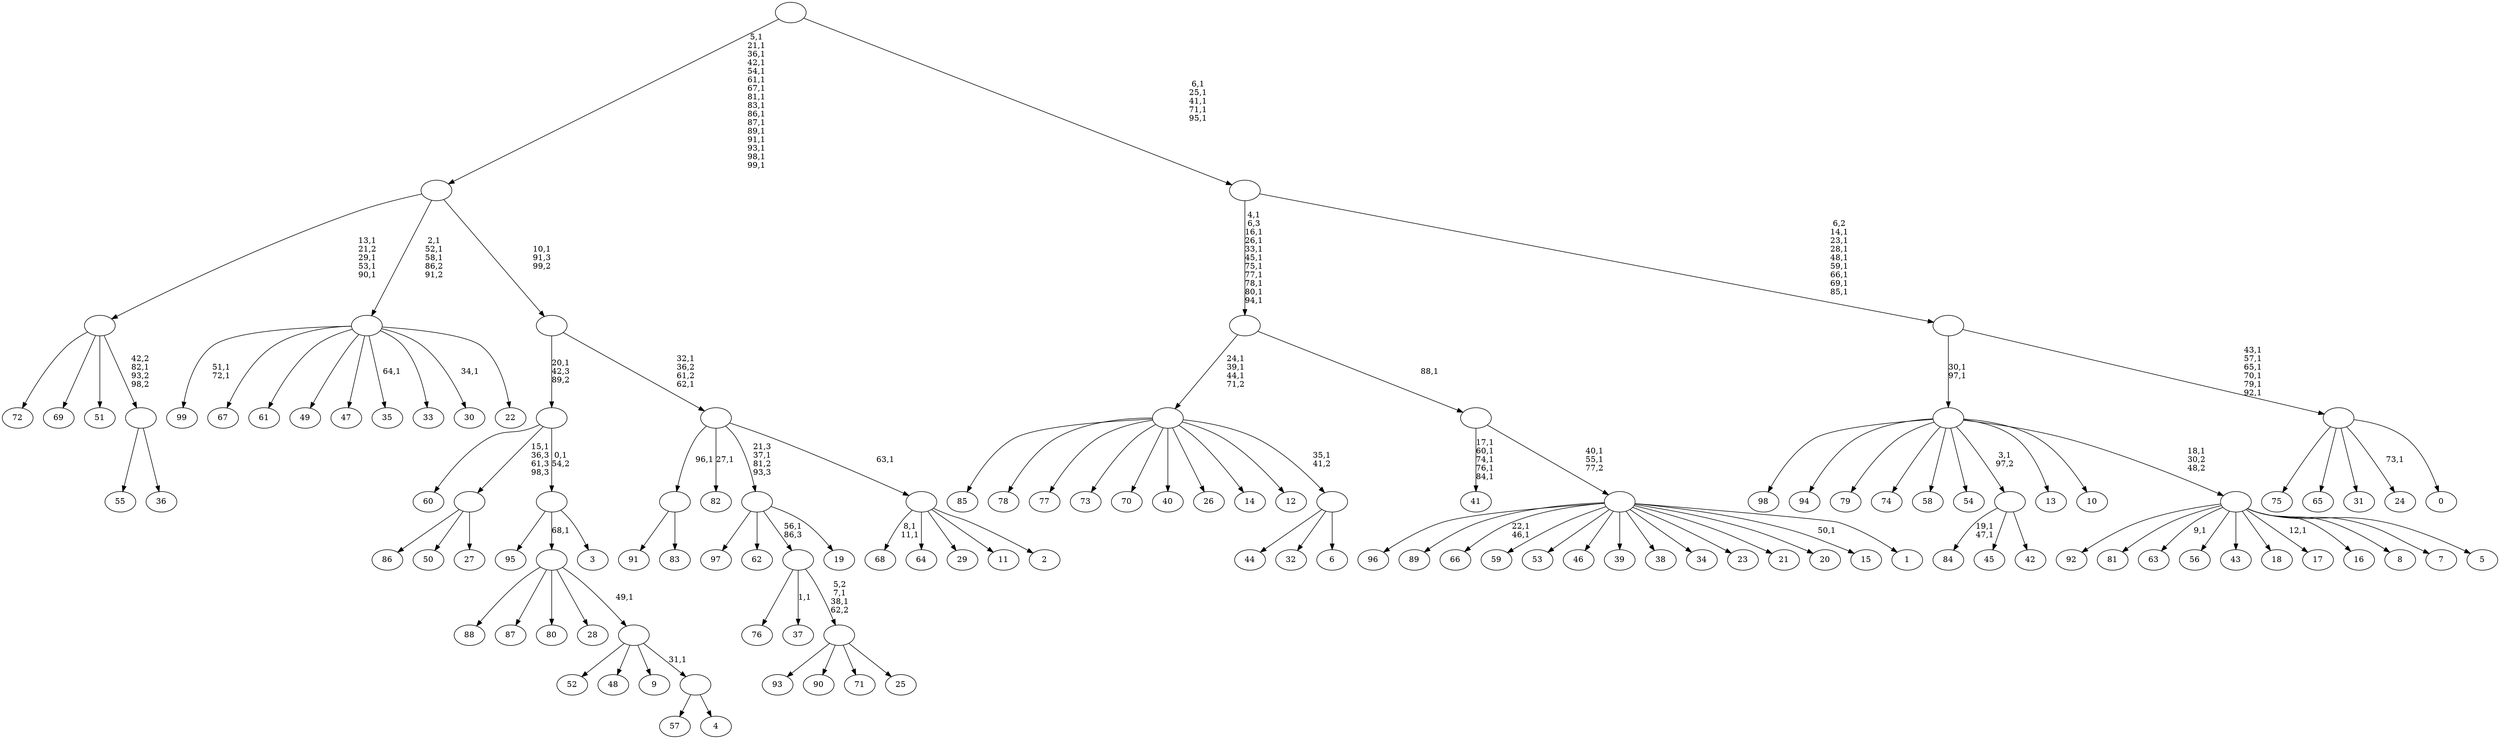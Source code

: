 digraph T {
	200 [label="99"]
	197 [label="98"]
	196 [label="97"]
	195 [label="96"]
	194 [label="95"]
	193 [label="94"]
	192 [label="93"]
	191 [label="92"]
	190 [label="91"]
	189 [label="90"]
	188 [label="89"]
	187 [label="88"]
	186 [label="87"]
	185 [label="86"]
	184 [label="85"]
	183 [label="84"]
	180 [label="83"]
	179 [label=""]
	178 [label="82"]
	176 [label="81"]
	175 [label="80"]
	174 [label="79"]
	173 [label="78"]
	172 [label="77"]
	171 [label="76"]
	170 [label="75"]
	169 [label="74"]
	168 [label="73"]
	167 [label="72"]
	166 [label="71"]
	165 [label="70"]
	164 [label="69"]
	163 [label="68"]
	160 [label="67"]
	159 [label="66"]
	156 [label="65"]
	155 [label="64"]
	154 [label="63"]
	152 [label="62"]
	151 [label="61"]
	150 [label="60"]
	149 [label="59"]
	148 [label="58"]
	147 [label="57"]
	146 [label="56"]
	145 [label="55"]
	144 [label="54"]
	143 [label="53"]
	142 [label="52"]
	141 [label="51"]
	140 [label="50"]
	139 [label="49"]
	138 [label="48"]
	137 [label="47"]
	136 [label="46"]
	135 [label="45"]
	134 [label="44"]
	133 [label="43"]
	132 [label="42"]
	131 [label=""]
	130 [label="41"]
	124 [label="40"]
	123 [label="39"]
	122 [label="38"]
	121 [label="37"]
	119 [label="36"]
	118 [label=""]
	117 [label=""]
	113 [label="35"]
	111 [label="34"]
	110 [label="33"]
	109 [label="32"]
	108 [label="31"]
	107 [label="30"]
	105 [label="29"]
	104 [label="28"]
	103 [label="27"]
	102 [label=""]
	101 [label="26"]
	100 [label="25"]
	99 [label=""]
	97 [label=""]
	96 [label="24"]
	94 [label="23"]
	93 [label="22"]
	92 [label=""]
	89 [label="21"]
	88 [label="20"]
	87 [label="19"]
	86 [label=""]
	85 [label="18"]
	84 [label="17"]
	82 [label="16"]
	81 [label="15"]
	79 [label="14"]
	78 [label="13"]
	77 [label="12"]
	76 [label="11"]
	75 [label="10"]
	74 [label="9"]
	73 [label="8"]
	72 [label="7"]
	71 [label="6"]
	70 [label=""]
	69 [label=""]
	66 [label="5"]
	65 [label=""]
	64 [label=""]
	62 [label="4"]
	61 [label=""]
	60 [label=""]
	59 [label=""]
	58 [label="3"]
	57 [label=""]
	56 [label=""]
	55 [label="2"]
	54 [label=""]
	53 [label=""]
	51 [label=""]
	50 [label=""]
	34 [label="1"]
	33 [label=""]
	31 [label=""]
	30 [label=""]
	20 [label="0"]
	19 [label=""]
	13 [label=""]
	5 [label=""]
	0 [label=""]
	179 -> 190 [label=""]
	179 -> 180 [label=""]
	131 -> 183 [label="19,1\n47,1"]
	131 -> 135 [label=""]
	131 -> 132 [label=""]
	118 -> 145 [label=""]
	118 -> 119 [label=""]
	117 -> 167 [label=""]
	117 -> 164 [label=""]
	117 -> 141 [label=""]
	117 -> 118 [label="42,2\n82,1\n93,2\n98,2"]
	102 -> 185 [label=""]
	102 -> 140 [label=""]
	102 -> 103 [label=""]
	99 -> 192 [label=""]
	99 -> 189 [label=""]
	99 -> 166 [label=""]
	99 -> 100 [label=""]
	97 -> 99 [label="5,2\n7,1\n38,1\n62,2"]
	97 -> 121 [label="1,1"]
	97 -> 171 [label=""]
	92 -> 107 [label="34,1"]
	92 -> 113 [label="64,1"]
	92 -> 200 [label="51,1\n72,1"]
	92 -> 160 [label=""]
	92 -> 151 [label=""]
	92 -> 139 [label=""]
	92 -> 137 [label=""]
	92 -> 110 [label=""]
	92 -> 93 [label=""]
	86 -> 196 [label=""]
	86 -> 152 [label=""]
	86 -> 97 [label="56,1\n86,3"]
	86 -> 87 [label=""]
	70 -> 134 [label=""]
	70 -> 109 [label=""]
	70 -> 71 [label=""]
	69 -> 184 [label=""]
	69 -> 173 [label=""]
	69 -> 172 [label=""]
	69 -> 168 [label=""]
	69 -> 165 [label=""]
	69 -> 124 [label=""]
	69 -> 101 [label=""]
	69 -> 79 [label=""]
	69 -> 77 [label=""]
	69 -> 70 [label="35,1\n41,2"]
	65 -> 84 [label="12,1"]
	65 -> 154 [label="9,1"]
	65 -> 191 [label=""]
	65 -> 176 [label=""]
	65 -> 146 [label=""]
	65 -> 133 [label=""]
	65 -> 85 [label=""]
	65 -> 82 [label=""]
	65 -> 73 [label=""]
	65 -> 72 [label=""]
	65 -> 66 [label=""]
	64 -> 197 [label=""]
	64 -> 193 [label=""]
	64 -> 174 [label=""]
	64 -> 169 [label=""]
	64 -> 148 [label=""]
	64 -> 144 [label=""]
	64 -> 131 [label="3,1\n97,2"]
	64 -> 78 [label=""]
	64 -> 75 [label=""]
	64 -> 65 [label="18,1\n30,2\n48,2"]
	61 -> 147 [label=""]
	61 -> 62 [label=""]
	60 -> 142 [label=""]
	60 -> 138 [label=""]
	60 -> 74 [label=""]
	60 -> 61 [label="31,1"]
	59 -> 187 [label=""]
	59 -> 186 [label=""]
	59 -> 175 [label=""]
	59 -> 104 [label=""]
	59 -> 60 [label="49,1"]
	57 -> 194 [label=""]
	57 -> 59 [label="68,1"]
	57 -> 58 [label=""]
	56 -> 150 [label=""]
	56 -> 102 [label="15,1\n36,3\n61,3\n98,3"]
	56 -> 57 [label="0,1\n54,2"]
	54 -> 163 [label="8,1\n11,1"]
	54 -> 155 [label=""]
	54 -> 105 [label=""]
	54 -> 76 [label=""]
	54 -> 55 [label=""]
	53 -> 178 [label="27,1"]
	53 -> 179 [label="96,1"]
	53 -> 86 [label="21,3\n37,1\n81,2\n93,3"]
	53 -> 54 [label="63,1"]
	51 -> 53 [label="32,1\n36,2\n61,2\n62,1"]
	51 -> 56 [label="20,1\n42,3\n89,2"]
	50 -> 92 [label="2,1\n52,1\n58,1\n86,2\n91,2"]
	50 -> 117 [label="13,1\n21,2\n29,1\n53,1\n90,1"]
	50 -> 51 [label="10,1\n91,3\n99,2"]
	33 -> 81 [label="50,1"]
	33 -> 159 [label="22,1\n46,1"]
	33 -> 195 [label=""]
	33 -> 188 [label=""]
	33 -> 149 [label=""]
	33 -> 143 [label=""]
	33 -> 136 [label=""]
	33 -> 123 [label=""]
	33 -> 122 [label=""]
	33 -> 111 [label=""]
	33 -> 94 [label=""]
	33 -> 89 [label=""]
	33 -> 88 [label=""]
	33 -> 34 [label=""]
	31 -> 33 [label="40,1\n55,1\n77,2"]
	31 -> 130 [label="17,1\n60,1\n74,1\n76,1\n84,1"]
	30 -> 69 [label="24,1\n39,1\n44,1\n71,2"]
	30 -> 31 [label="88,1"]
	19 -> 96 [label="73,1"]
	19 -> 170 [label=""]
	19 -> 156 [label=""]
	19 -> 108 [label=""]
	19 -> 20 [label=""]
	13 -> 19 [label="43,1\n57,1\n65,1\n70,1\n79,1\n92,1"]
	13 -> 64 [label="30,1\n97,1"]
	5 -> 13 [label="6,2\n14,1\n23,1\n28,1\n48,1\n59,1\n66,1\n69,1\n85,1"]
	5 -> 30 [label="4,1\n6,3\n16,1\n26,1\n33,1\n45,1\n75,1\n77,1\n78,1\n80,1\n94,1"]
	0 -> 5 [label="6,1\n25,1\n41,1\n71,1\n95,1"]
	0 -> 50 [label="5,1\n21,1\n36,1\n42,1\n54,1\n61,1\n67,1\n81,1\n83,1\n86,1\n87,1\n89,1\n91,1\n93,1\n98,1\n99,1"]
}
